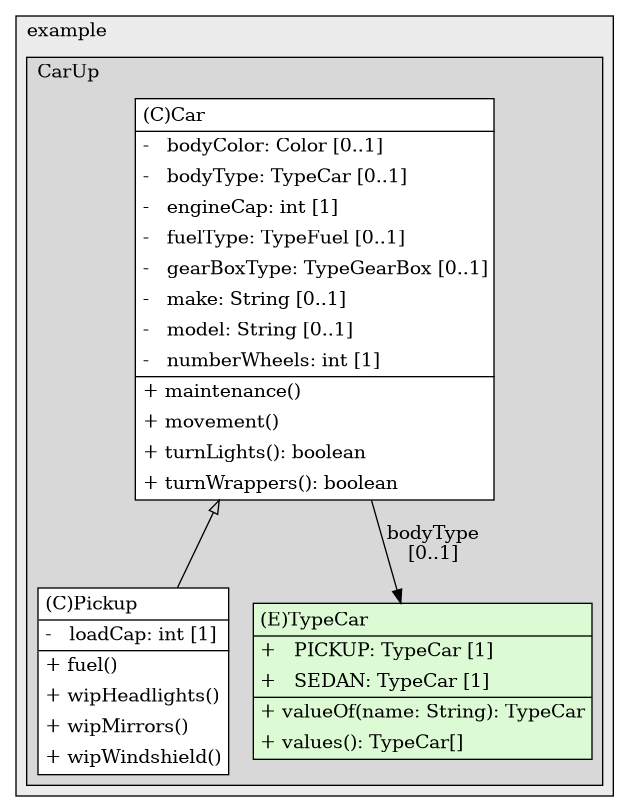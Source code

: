 @startuml

/' diagram meta data start
config=StructureConfiguration;
{
  "projectClassification": {
    "searchMode": "OpenProject", // OpenProject, AllProjects
    "includedProjects": "",
    "pathEndKeywords": "*.impl",
    "isClientPath": "",
    "isClientName": "",
    "isTestPath": "",
    "isTestName": "",
    "isMappingPath": "",
    "isMappingName": "",
    "isDataAccessPath": "",
    "isDataAccessName": "",
    "isDataStructurePath": "",
    "isDataStructureName": "",
    "isInterfaceStructuresPath": "",
    "isInterfaceStructuresName": "",
    "isEntryPointPath": "",
    "isEntryPointName": "",
    "treatFinalFieldsAsMandatory": false
  },
  "graphRestriction": {
    "classPackageExcludeFilter": "",
    "classPackageIncludeFilter": "",
    "classNameExcludeFilter": "",
    "classNameIncludeFilter": "",
    "methodNameExcludeFilter": "",
    "methodNameIncludeFilter": "",
    "removeByInheritance": "", // inheritance/annotation based filtering is done in a second step
    "removeByAnnotation": "",
    "removeByClassPackage": "", // cleanup the graph after inheritance/annotation based filtering is done
    "removeByClassName": "",
    "cutMappings": false,
    "cutEnum": true,
    "cutTests": true,
    "cutClient": true,
    "cutDataAccess": false,
    "cutInterfaceStructures": false,
    "cutDataStructures": false,
    "cutGetterAndSetter": true,
    "cutConstructors": true
  },
  "graphTraversal": {
    "forwardDepth": 6,
    "backwardDepth": 6,
    "classPackageExcludeFilter": "",
    "classPackageIncludeFilter": "",
    "classNameExcludeFilter": "",
    "classNameIncludeFilter": "",
    "methodNameExcludeFilter": "",
    "methodNameIncludeFilter": "",
    "hideMappings": false,
    "hideDataStructures": false,
    "hidePrivateMethods": true,
    "hideInterfaceCalls": true, // indirection: implementation -> interface (is hidden) -> implementation
    "onlyShowApplicationEntryPoints": false, // root node is included
    "useMethodCallsForStructureDiagram": "ForwardOnly" // ForwardOnly, BothDirections, No
  },
  "details": {
    "aggregation": "GroupByClass", // ByClass, GroupByClass, None
    "showClassGenericTypes": true,
    "showMethods": true,
    "showMethodParameterNames": true,
    "showMethodParameterTypes": true,
    "showMethodReturnType": true,
    "showPackageLevels": 2,
    "showDetailedClassStructure": true
  },
  "rootClass": "org.example.CarUp.Enumerators.TypeCar",
  "extensionCallbackMethod": "" // qualified.class.name#methodName - signature: public static String method(String)
}
diagram meta data end '/



digraph g {
    rankdir="TB"
    splines=polyline
    

'nodes 
subgraph cluster_1322970774 { 
   	label=example
	labeljust=l
	fillcolor="#ececec"
	style=filled
   
   subgraph cluster_84261867 { 
   	label=CarUp
	labeljust=l
	fillcolor="#d8d8d8"
	style=filled
   
   Car404469113[
	label=<<TABLE BORDER="1" CELLBORDER="0" CELLPADDING="4" CELLSPACING="0">
<TR><TD ALIGN="LEFT" >(C)Car</TD></TR>
<HR/>
<TR><TD ALIGN="LEFT" >-   bodyColor: Color [0..1]</TD></TR>
<TR><TD ALIGN="LEFT" >-   bodyType: TypeCar [0..1]</TD></TR>
<TR><TD ALIGN="LEFT" >-   engineCap: int [1]</TD></TR>
<TR><TD ALIGN="LEFT" >-   fuelType: TypeFuel [0..1]</TD></TR>
<TR><TD ALIGN="LEFT" >-   gearBoxType: TypeGearBox [0..1]</TD></TR>
<TR><TD ALIGN="LEFT" >-   make: String [0..1]</TD></TR>
<TR><TD ALIGN="LEFT" >-   model: String [0..1]</TD></TR>
<TR><TD ALIGN="LEFT" >-   numberWheels: int [1]</TD></TR>
<HR/>
<TR><TD ALIGN="LEFT" >+ maintenance()</TD></TR>
<TR><TD ALIGN="LEFT" >+ movement()</TD></TR>
<TR><TD ALIGN="LEFT" >+ turnLights(): boolean</TD></TR>
<TR><TD ALIGN="LEFT" >+ turnWrappers(): boolean</TD></TR>
</TABLE>>
	style=filled
	margin=0
	shape=plaintext
	fillcolor="#FFFFFF"
];

Pickup404469113[
	label=<<TABLE BORDER="1" CELLBORDER="0" CELLPADDING="4" CELLSPACING="0">
<TR><TD ALIGN="LEFT" >(C)Pickup</TD></TR>
<HR/>
<TR><TD ALIGN="LEFT" >-   loadCap: int [1]</TD></TR>
<HR/>
<TR><TD ALIGN="LEFT" >+ fuel()</TD></TR>
<TR><TD ALIGN="LEFT" >+ wipHeadlights()</TD></TR>
<TR><TD ALIGN="LEFT" >+ wipMirrors()</TD></TR>
<TR><TD ALIGN="LEFT" >+ wipWindshield()</TD></TR>
</TABLE>>
	style=filled
	margin=0
	shape=plaintext
	fillcolor="#FFFFFF"
];

TypeCar115294974[
	label=<<TABLE BORDER="1" CELLBORDER="0" CELLPADDING="4" CELLSPACING="0">
<TR><TD ALIGN="LEFT" >(E)TypeCar</TD></TR>
<HR/>
<TR><TD ALIGN="LEFT" >+   PICKUP: TypeCar [1]</TD></TR>
<TR><TD ALIGN="LEFT" >+   SEDAN: TypeCar [1]</TD></TR>
<HR/>
<TR><TD ALIGN="LEFT" >+ valueOf(name: String): TypeCar</TD></TR>
<TR><TD ALIGN="LEFT" >+ values(): TypeCar[]</TD></TR>
</TABLE>>
	style=filled
	margin=0
	shape=plaintext
	fillcolor="#DCFBD5"
];
} 
} 

'edges    
Car404469113 -> Pickup404469113[arrowhead=none, arrowtail=empty, dir=both];
Car404469113 -> TypeCar115294974[label="bodyType
[0..1]"];
    
}
@enduml